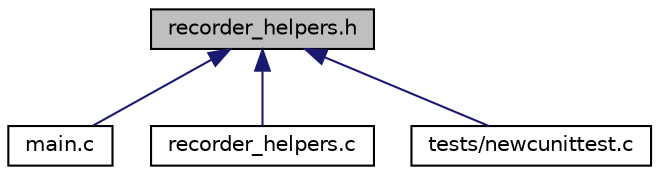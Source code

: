 digraph "recorder_helpers.h"
{
  edge [fontname="Helvetica",fontsize="10",labelfontname="Helvetica",labelfontsize="10"];
  node [fontname="Helvetica",fontsize="10",shape=record];
  Node24 [label="recorder_helpers.h",height=0.2,width=0.4,color="black", fillcolor="grey75", style="filled", fontcolor="black"];
  Node24 -> Node25 [dir="back",color="midnightblue",fontsize="10",style="solid",fontname="Helvetica"];
  Node25 [label="main.c",height=0.2,width=0.4,color="black", fillcolor="white", style="filled",URL="$main_8c.html"];
  Node24 -> Node26 [dir="back",color="midnightblue",fontsize="10",style="solid",fontname="Helvetica"];
  Node26 [label="recorder_helpers.c",height=0.2,width=0.4,color="black", fillcolor="white", style="filled",URL="$recorder__helpers_8c.html"];
  Node24 -> Node27 [dir="back",color="midnightblue",fontsize="10",style="solid",fontname="Helvetica"];
  Node27 [label="tests/newcunittest.c",height=0.2,width=0.4,color="black", fillcolor="white", style="filled",URL="$newcunittest_8c.html"];
}
